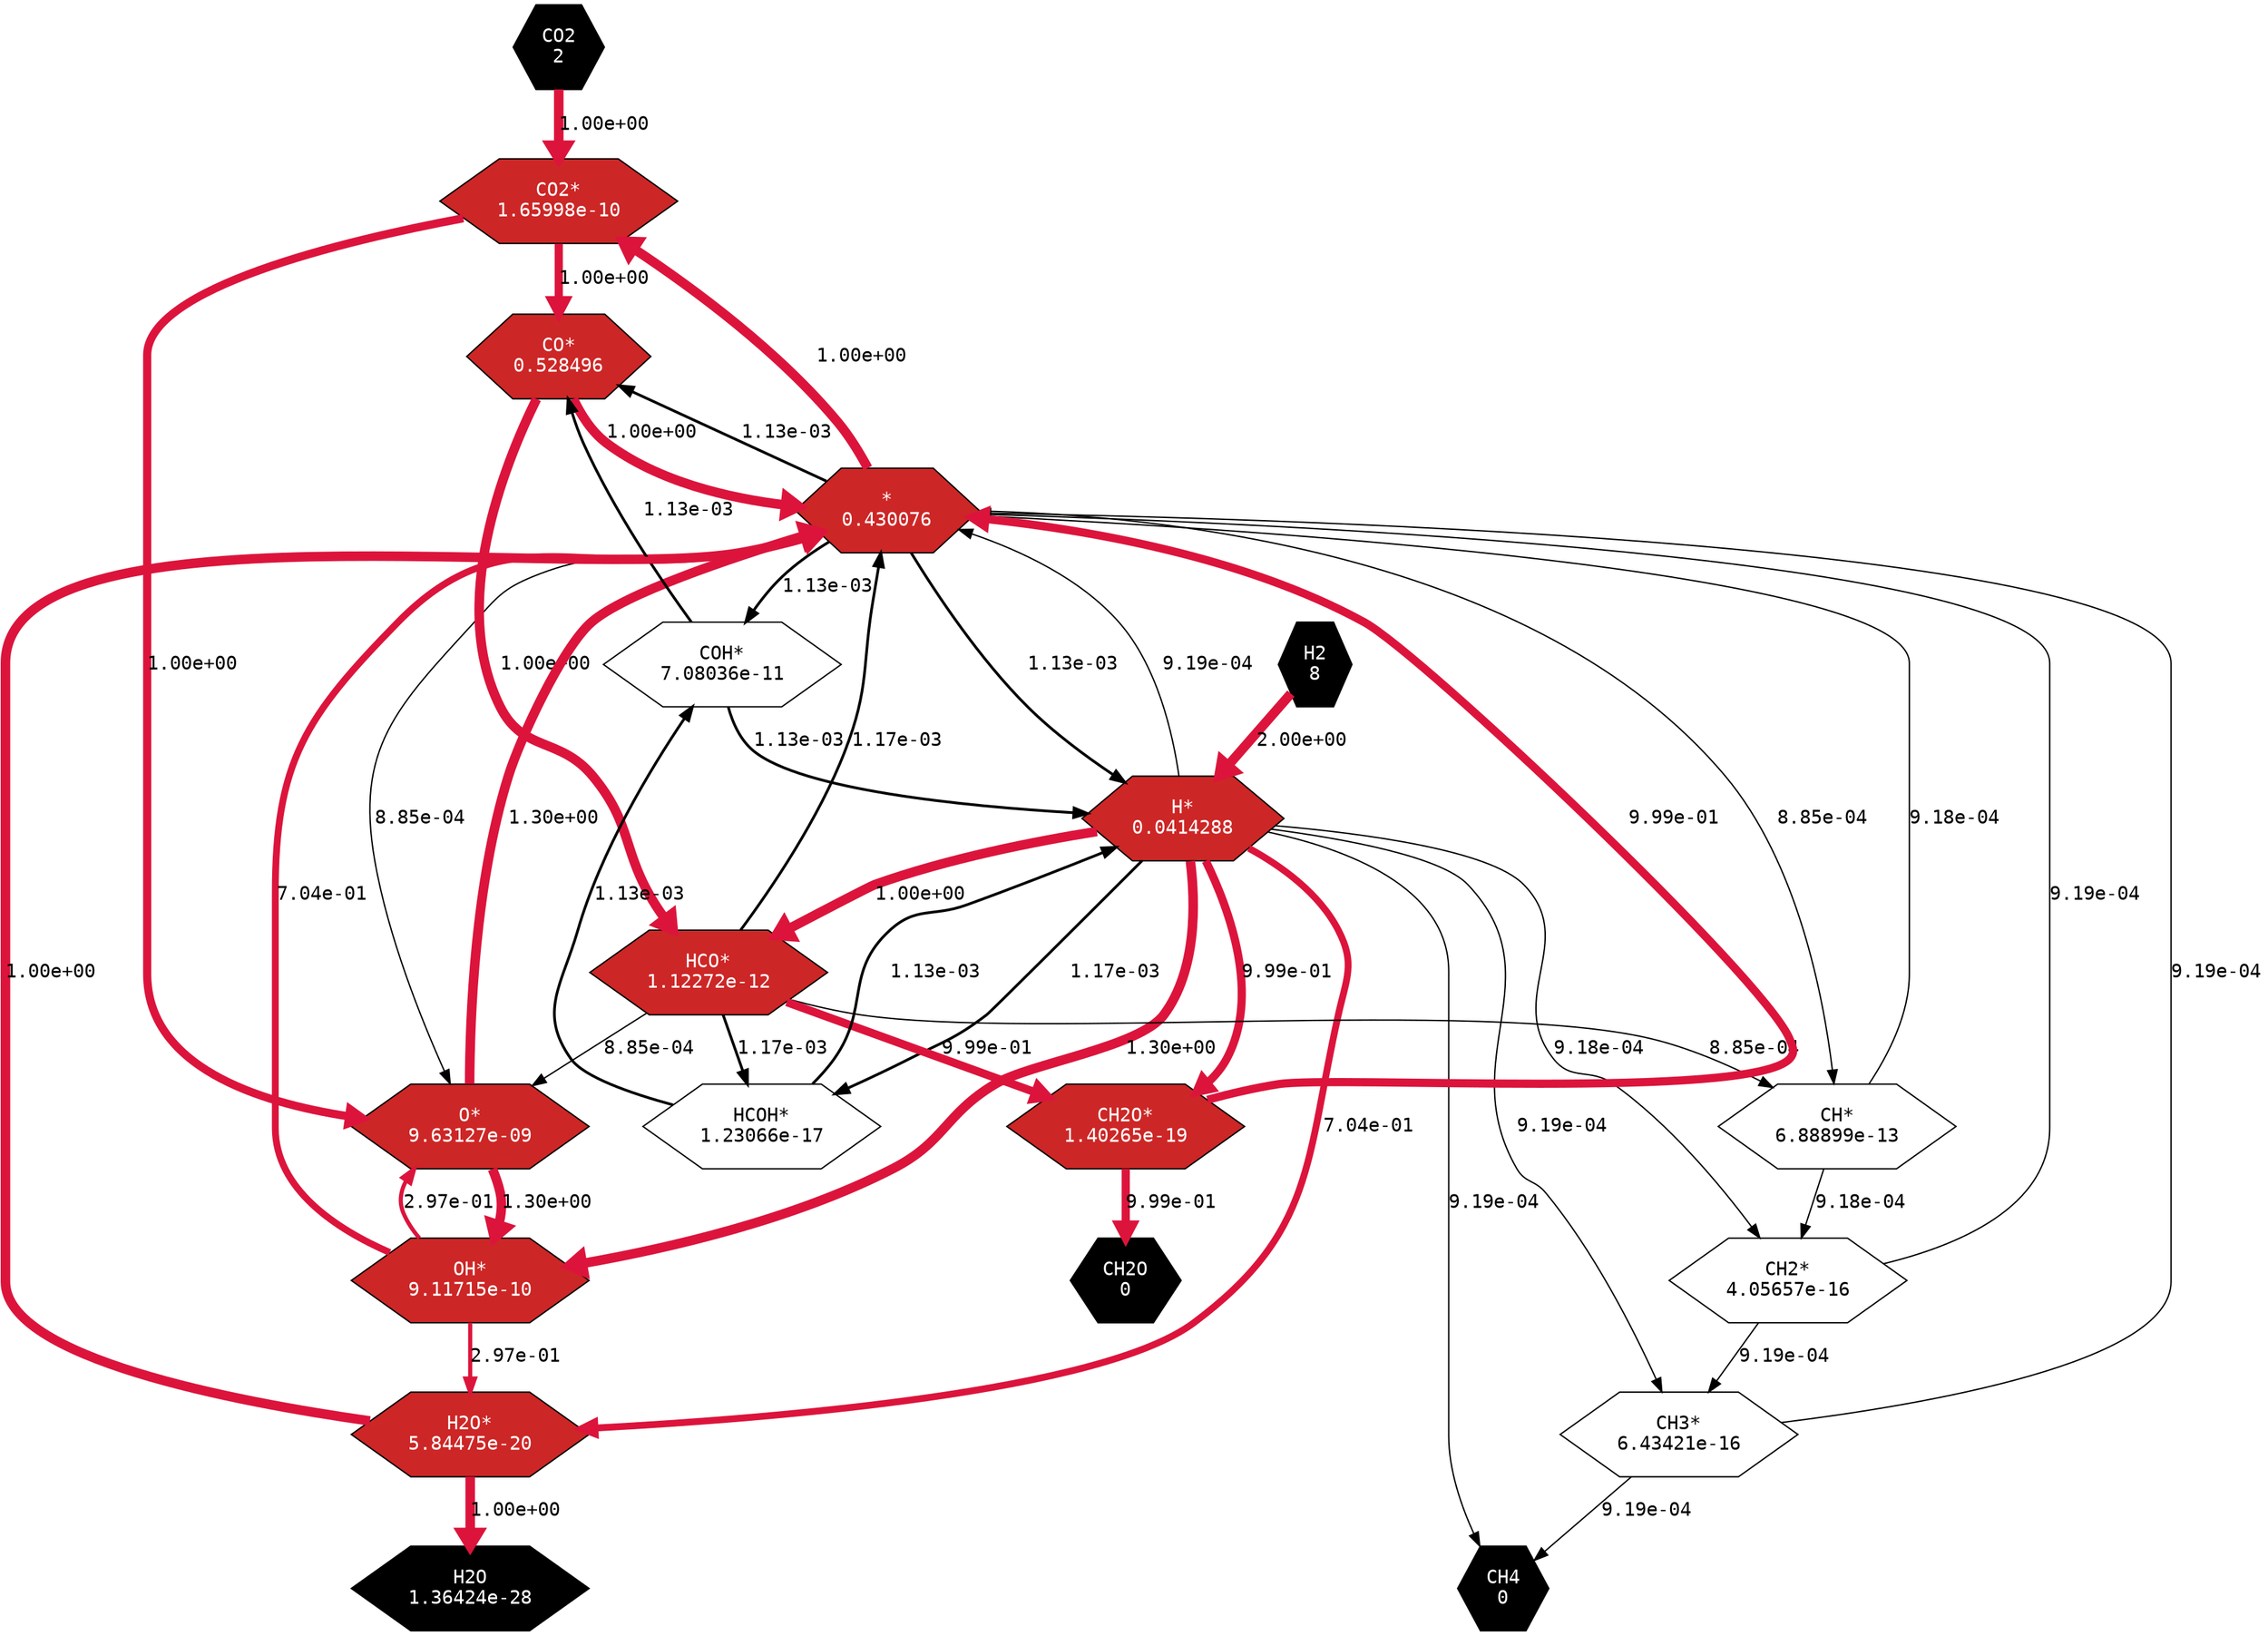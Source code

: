 strict digraph G {
	layout=dot
	rotate=0
	ratio=1
	rankdir=TB
	root=CO2
	"CO2" -> "CO2*" [label="1.00e+00",fontname="monospace",penwidth=7,color=crimson];
	"*" -> "CO2*" [label="1.00e+00",fontname="monospace",penwidth=7,color=crimson];
	"H2" -> "H*" [label="2.00e+00",fontname="monospace",penwidth=7,color=crimson];
	"*" -> "H*" [label="2.00e+00",fontname="monospace",penwidth=7,color=crimson];
	"H2O*" -> "H2O" [label="1.00e+00",fontname="monospace",penwidth=7,color=crimson];
	"H2O*" -> "*" [label="1.00e+00",fontname="monospace",penwidth=7,color=crimson];
	"CO2*" -> "CO*" [label="1.00e+00",fontname="monospace",penwidth=6,color=crimson];
	"CO2*" -> "O*" [label="1.00e+00",fontname="monospace",penwidth=6,color=crimson];
	"*" -> "CO*" [label="1.00e+00",fontname="monospace",penwidth=6,color=crimson];
	"*" -> "O*" [label="1.00e+00",fontname="monospace",penwidth=6,color=crimson];
	"CO*" -> "HCO*" [label="1.00e+00",fontname="monospace",penwidth=7,color=crimson];
	"H*" -> "HCO*" [label="1.00e+00",fontname="monospace",penwidth=7,color=crimson];
	"CO*" -> "*" [label="1.00e+00",fontname="monospace",penwidth=7,color=crimson];
	"H*" -> "*" [label="1.00e+00",fontname="monospace",penwidth=7,color=crimson];
	"HCO*" -> "CH*" [label="8.85e-04",fontname="monospace",penwidth=1,color=black];
	"HCO*" -> "O*" [label="8.85e-04",fontname="monospace",penwidth=1,color=black];
	"*" -> "CH*" [label="8.85e-04",fontname="monospace",penwidth=1,color=black];
	"*" -> "O*" [label="8.85e-04",fontname="monospace",penwidth=1,color=black];
	"COH*" -> "CO*" [label="1.13e-03",fontname="monospace",penwidth=2,color=black];
	"COH*" -> "H*" [label="1.13e-03",fontname="monospace",penwidth=2,color=black];
	"*" -> "CO*" [label="1.13e-03",fontname="monospace",penwidth=2,color=black];
	"*" -> "H*" [label="1.13e-03",fontname="monospace",penwidth=2,color=black];
	"CH*" -> "CH2*" [label="9.18e-04",fontname="monospace",penwidth=1,color=black];
	"CH*" -> "*" [label="9.18e-04",fontname="monospace",penwidth=1,color=black];
	"H*" -> "CH2*" [label="9.18e-04",fontname="monospace",penwidth=1,color=black];
	"H*" -> "*" [label="9.18e-04",fontname="monospace",penwidth=1,color=black];
	"CH2*" -> "CH3*" [label="9.19e-04",fontname="monospace",penwidth=1,color=black];
	"CH2*" -> "*" [label="9.19e-04",fontname="monospace",penwidth=1,color=black];
	"H*" -> "CH3*" [label="9.19e-04",fontname="monospace",penwidth=1,color=black];
	"H*" -> "*" [label="9.19e-04",fontname="monospace",penwidth=1,color=black];
	"HCO*" -> "CH2O*" [label="9.99e-01",fontname="monospace",penwidth=6,color=crimson];
	"HCO*" -> "*" [label="9.99e-01",fontname="monospace",penwidth=6,color=crimson];
	"H*" -> "CH2O*" [label="9.99e-01",fontname="monospace",penwidth=6,color=crimson];
	"H*" -> "*" [label="9.99e-01",fontname="monospace",penwidth=6,color=crimson];
	"HCO*" -> "HCOH*" [label="1.17e-03",fontname="monospace",penwidth=2,color=black];
	"HCO*" -> "*" [label="1.17e-03",fontname="monospace",penwidth=2,color=black];
	"H*" -> "HCOH*" [label="1.17e-03",fontname="monospace",penwidth=2,color=black];
	"H*" -> "*" [label="1.17e-03",fontname="monospace",penwidth=2,color=black];
	"HCOH*" -> "COH*" [label="1.13e-03",fontname="monospace",penwidth=2,color=black];
	"*" -> "COH*" [label="1.13e-03",fontname="monospace",penwidth=2,color=black];
	"HCOH*" -> "H*" [label="1.13e-03",fontname="monospace",penwidth=2,color=black];
	"*" -> "H*" [label="1.13e-03",fontname="monospace",penwidth=2,color=black];
	"O*" -> "OH*" [label="1.30e+00",fontname="monospace",penwidth=7,color=crimson];
	"O*" -> "*" [label="1.30e+00",fontname="monospace",penwidth=7,color=crimson];
	"H*" -> "OH*" [label="1.30e+00",fontname="monospace",penwidth=7,color=crimson];
	"H*" -> "*" [label="1.30e+00",fontname="monospace",penwidth=7,color=crimson];
	"OH*" -> "H2O*" [label="7.04e-01",fontname="monospace",penwidth=5,color=crimson];
	"OH*" -> "*" [label="7.04e-01",fontname="monospace",penwidth=5,color=crimson];
	"H*" -> "H2O*" [label="7.04e-01",fontname="monospace",penwidth=5,color=crimson];
	"H*" -> "*" [label="7.04e-01",fontname="monospace",penwidth=5,color=crimson];
	"OH*" -> "O*" [label="2.97e-01",fontname="monospace",penwidth=3,color=crimson];
	"OH*" -> "H2O*" [label="2.97e-01",fontname="monospace",penwidth=3,color=crimson];
	"OH*" -> "O*" [label="2.97e-01",fontname="monospace",penwidth=3,color=crimson];
	"OH*" -> "H2O*" [label="2.97e-01",fontname="monospace",penwidth=3,color=crimson];
	"CH3*" -> "CH4" [label="9.19e-04",fontname="monospace",penwidth=1,color=black];
	"H*" -> "CH4" [label="9.19e-04",fontname="monospace",penwidth=1,color=black];
	"CH3*" -> "*" [label="9.19e-04",fontname="monospace",penwidth=1,color=black];
	"H*" -> "*" [label="9.19e-04",fontname="monospace",penwidth=1,color=black];
	"CH2O*" -> "CH2O" [label="9.99e-01",fontname="monospace",penwidth=6,color=crimson];
	"CH2O*" -> "*" [label="9.99e-01",fontname="monospace",penwidth=6,color=crimson];
	"CH4"[fontname="monospace",shape=hexagon,label="CH4\n0",fillcolor=black,style=filled,fontcolor=white];
	"HCOH*"[fontname="monospace",shape=hexagon,label="HCOH*\n1.23066e-17"];
	"CH2O"[fontname="monospace",shape=hexagon,label="CH2O\n0",fillcolor=black,style=filled,fontcolor=white];
	"CH2O*"[fontname="monospace",shape=hexagon,label="CH2O*\n1.40265e-19",fillcolor=firebrick3,style=filled,fontcolor=white];
	"H2O"[fontname="monospace",shape=hexagon,label="H2O\n1.36424e-28",fillcolor=black,style=filled,fontcolor=white];
	"H*"[fontname="monospace",shape=hexagon,label="H*\n0.0414288",fillcolor=firebrick3,style=filled,fontcolor=white];
	"*"[fontname="monospace",shape=hexagon,label="*\n0.430076",fillcolor=firebrick3,style=filled,fontcolor=white];
	"CH3*"[fontname="monospace",shape=hexagon,label="CH3*\n6.43421e-16"];
	"OH*"[fontname="monospace",shape=hexagon,label="OH*\n9.11715e-10",fillcolor=firebrick3,style=filled,fontcolor=white];
	"H2"[fontname="monospace",shape=hexagon,label="H2\n8",fillcolor=black,style=filled,fontcolor=white];
	"CH*"[fontname="monospace",shape=hexagon,label="CH*\n6.88899e-13"];
	"H2O*"[fontname="monospace",shape=hexagon,label="H2O*\n5.84475e-20",fillcolor=firebrick3,style=filled,fontcolor=white];
	"CH2*"[fontname="monospace",shape=hexagon,label="CH2*\n4.05657e-16"];
	"CO*"[fontname="monospace",shape=hexagon,label="CO*\n0.528496",fillcolor=firebrick3,style=filled,fontcolor=white];
	"O*"[fontname="monospace",shape=hexagon,label="O*\n9.63127e-09",fillcolor=firebrick3,style=filled,fontcolor=white];
	"CO2*"[fontname="monospace",shape=hexagon,label="CO2*\n1.65998e-10",fillcolor=firebrick3,style=filled,fontcolor=white];
	"COH*"[fontname="monospace",shape=hexagon,label="COH*\n7.08036e-11"];
	"HCO*"[fontname="monospace",shape=hexagon,label="HCO*\n1.12272e-12",fillcolor=firebrick3,style=filled,fontcolor=white];
	"CO2"[fontname="monospace",shape=hexagon,label="CO2\n2",fillcolor=black,style=filled,fontcolor=white];
}

